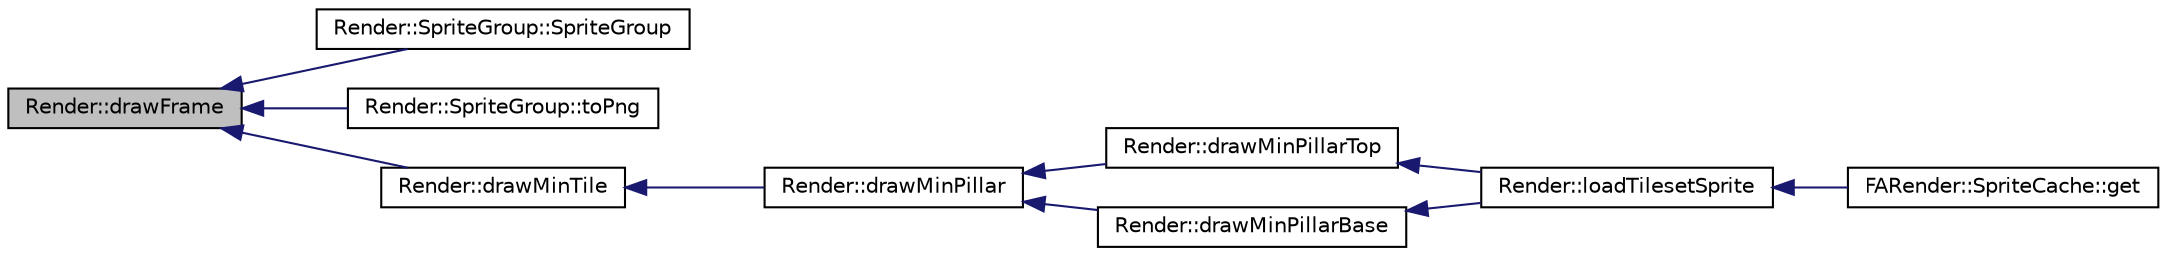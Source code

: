 digraph G
{
  edge [fontname="Helvetica",fontsize="10",labelfontname="Helvetica",labelfontsize="10"];
  node [fontname="Helvetica",fontsize="10",shape=record];
  rankdir="LR";
  Node1 [label="Render::drawFrame",height=0.2,width=0.4,color="black", fillcolor="grey75", style="filled" fontcolor="black"];
  Node1 -> Node2 [dir="back",color="midnightblue",fontsize="10",style="solid",fontname="Helvetica"];
  Node2 [label="Render::SpriteGroup::SpriteGroup",height=0.2,width=0.4,color="black", fillcolor="white", style="filled",URL="$class_render_1_1_sprite_group.html#aed43edd9c6f4f124541483fc9c3f19f9"];
  Node1 -> Node3 [dir="back",color="midnightblue",fontsize="10",style="solid",fontname="Helvetica"];
  Node3 [label="Render::SpriteGroup::toPng",height=0.2,width=0.4,color="black", fillcolor="white", style="filled",URL="$class_render_1_1_sprite_group.html#ac3be63d0ef9141cd581700e8c2bddecc"];
  Node1 -> Node4 [dir="back",color="midnightblue",fontsize="10",style="solid",fontname="Helvetica"];
  Node4 [label="Render::drawMinTile",height=0.2,width=0.4,color="black", fillcolor="white", style="filled",URL="$namespace_render.html#a3bbdc70f166ed8419fcfa4d292258b6a"];
  Node4 -> Node5 [dir="back",color="midnightblue",fontsize="10",style="solid",fontname="Helvetica"];
  Node5 [label="Render::drawMinPillar",height=0.2,width=0.4,color="black", fillcolor="white", style="filled",URL="$namespace_render.html#aa3495cd25236e295a183dc4c70932ecd"];
  Node5 -> Node6 [dir="back",color="midnightblue",fontsize="10",style="solid",fontname="Helvetica"];
  Node6 [label="Render::drawMinPillarTop",height=0.2,width=0.4,color="black", fillcolor="white", style="filled",URL="$namespace_render.html#ab52f404c5feb88408defadb935b310e5"];
  Node6 -> Node7 [dir="back",color="midnightblue",fontsize="10",style="solid",fontname="Helvetica"];
  Node7 [label="Render::loadTilesetSprite",height=0.2,width=0.4,color="black", fillcolor="white", style="filled",URL="$namespace_render.html#a5b51432e4c169b5593556ea7ceebce69"];
  Node7 -> Node8 [dir="back",color="midnightblue",fontsize="10",style="solid",fontname="Helvetica"];
  Node8 [label="FARender::SpriteCache::get",height=0.2,width=0.4,color="black", fillcolor="white", style="filled",URL="$class_f_a_render_1_1_sprite_cache.html#aaede499b2c79f9f1cf535f37887d2f99",tooltip="To be called from the render thread."];
  Node5 -> Node9 [dir="back",color="midnightblue",fontsize="10",style="solid",fontname="Helvetica"];
  Node9 [label="Render::drawMinPillarBase",height=0.2,width=0.4,color="black", fillcolor="white", style="filled",URL="$namespace_render.html#a17a1ce99e9825ff602e9834cb8a7a409"];
  Node9 -> Node7 [dir="back",color="midnightblue",fontsize="10",style="solid",fontname="Helvetica"];
}
